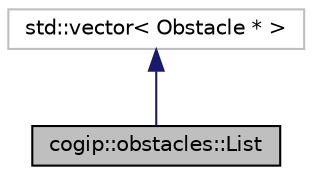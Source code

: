 digraph "cogip::obstacles::List"
{
 // LATEX_PDF_SIZE
  bgcolor="transparent";
  edge [fontname="Helvetica",fontsize="10",labelfontname="Helvetica",labelfontsize="10"];
  node [fontname="Helvetica",fontsize="10",shape=record];
  Node1 [label="cogip::obstacles::List",height=0.2,width=0.4,color="black", fillcolor="grey75", style="filled", fontcolor="black",tooltip="List of obstacles."];
  Node2 -> Node1 [dir="back",color="midnightblue",fontsize="10",style="solid",fontname="Helvetica"];
  Node2 [label="std::vector\< Obstacle * \>",height=0.2,width=0.4,color="grey75",tooltip=" "];
}
